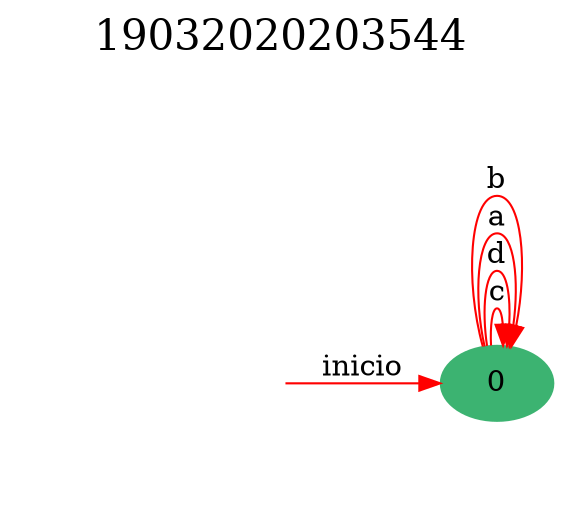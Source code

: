 digraph 19032020203544 {
	rankdir=LR;
	graph [label="19032020203544", labelloc=t, fontsize=20]; 
	node [style = filled,color = mediumseagreen]; 0 0 0 0 0;
	node [shape=circle];
	node [color=midnightblue,fontcolor=white];
	edge [color=red];
	secret_node [style=invis];
	secret_node -> 0 [label="inicio"];
	0 -> 0 [label="c"];
	0 -> 0 [label="d"];
	0 -> 0 [label="a"];
	0 -> 0 [label="b"];
}